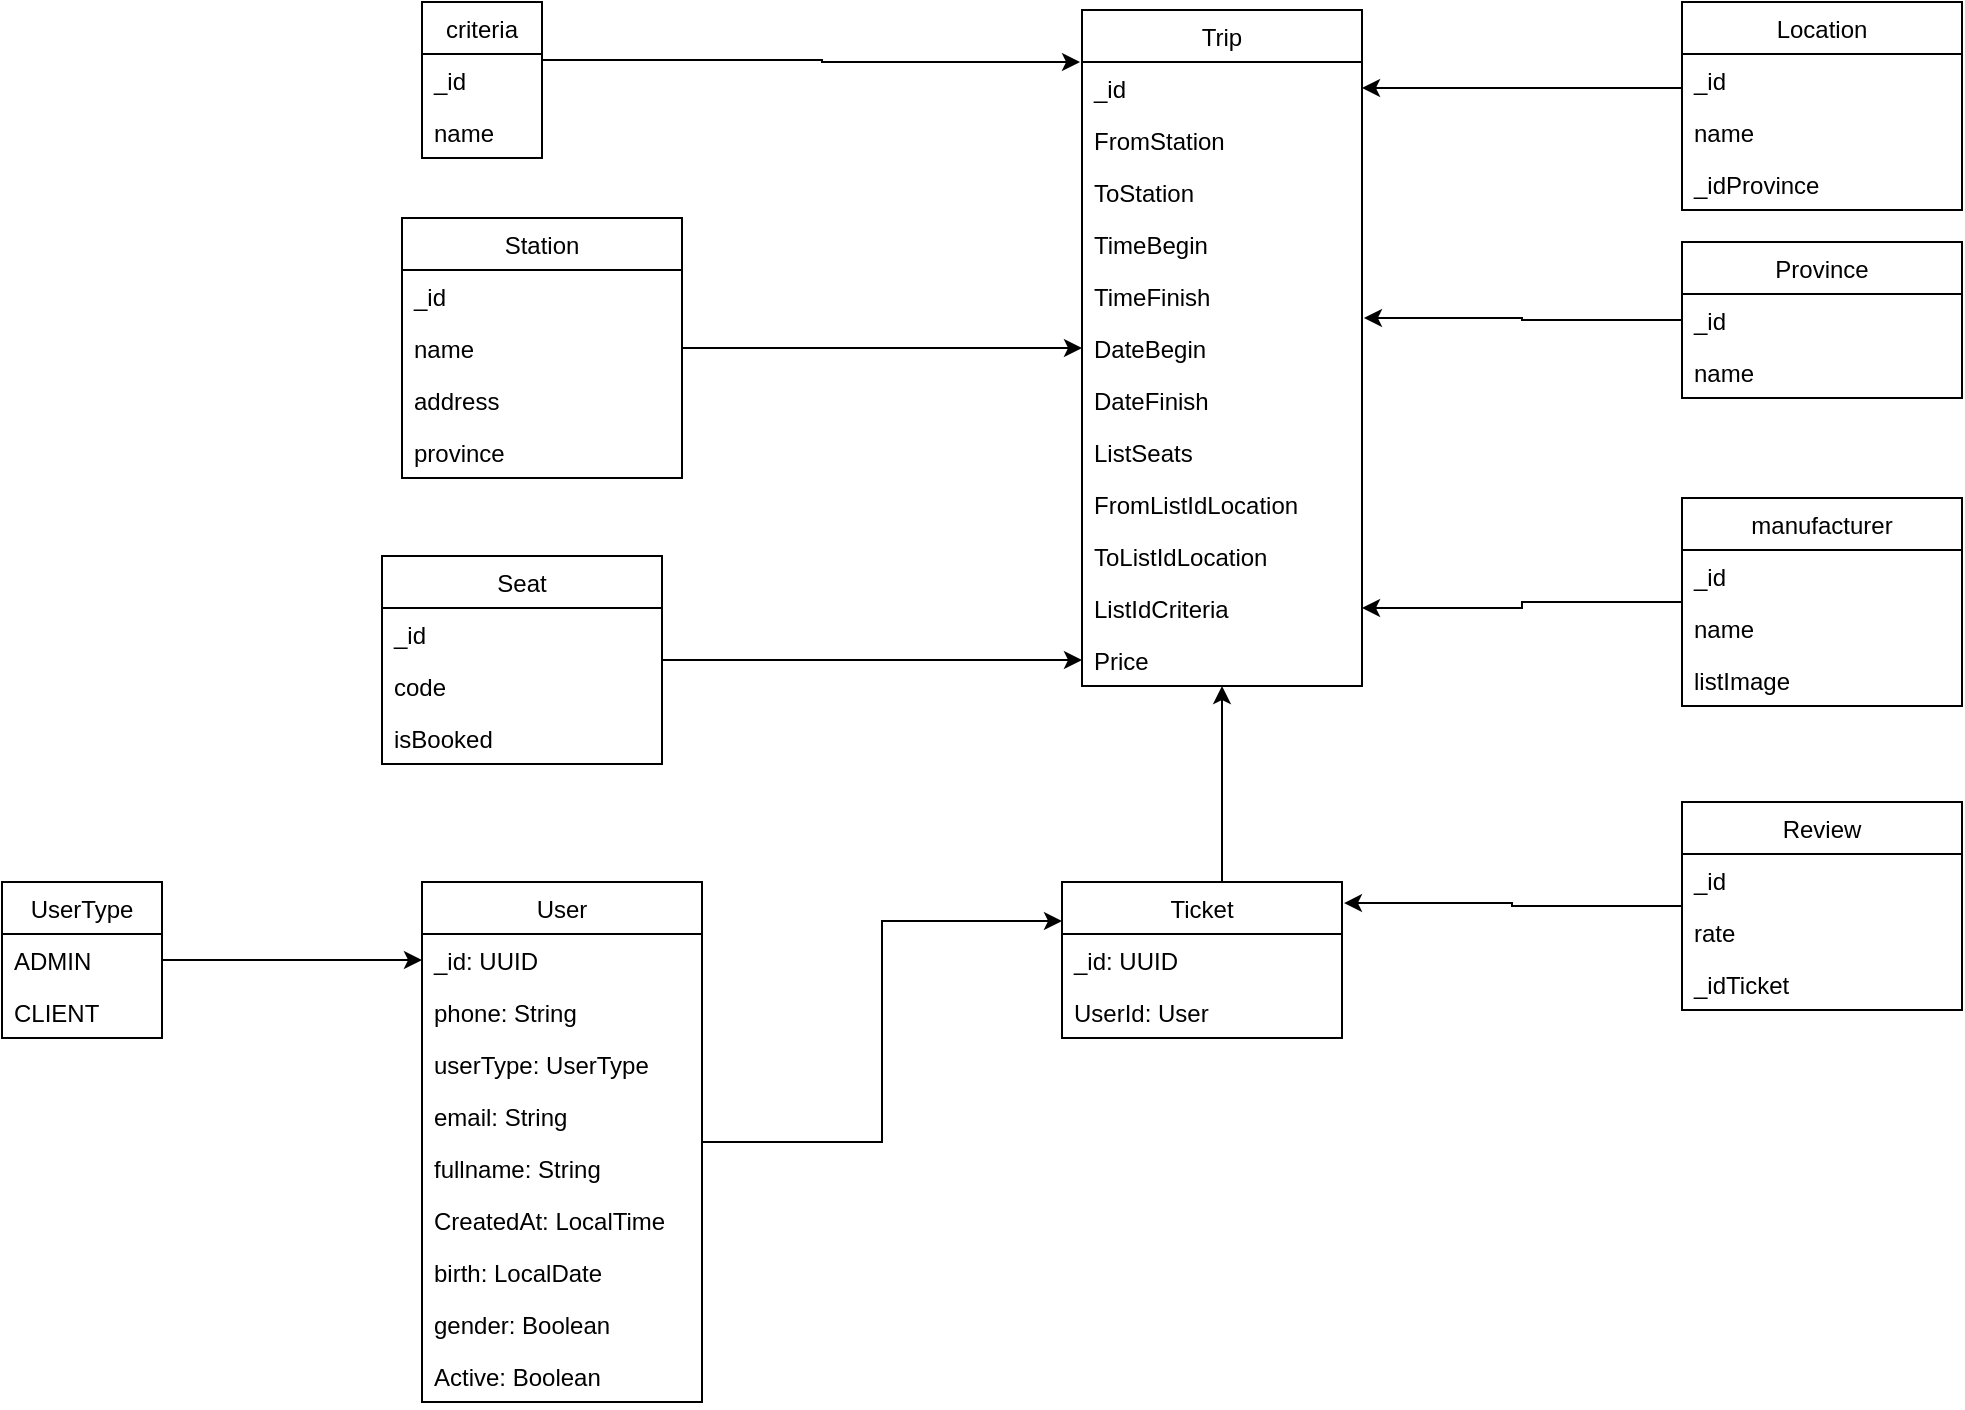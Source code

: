 <mxfile version="13.7.5" type="github">
  <diagram id="V_59LSjMR8o1_XHd9Hdq" name="Page-1">
    <mxGraphModel dx="2272" dy="1860" grid="1" gridSize="10" guides="1" tooltips="1" connect="1" arrows="1" fold="1" page="1" pageScale="1" pageWidth="850" pageHeight="1100" math="0" shadow="0">
      <root>
        <mxCell id="0" />
        <mxCell id="1" parent="0" />
        <mxCell id="hu1bkPcSUCPwq1X6XEAL-50" style="edgeStyle=orthogonalEdgeStyle;rounded=0;orthogonalLoop=1;jettySize=auto;html=1;entryX=0;entryY=0.5;entryDx=0;entryDy=0;" edge="1" parent="1" source="hu1bkPcSUCPwq1X6XEAL-3" target="hu1bkPcSUCPwq1X6XEAL-9">
          <mxGeometry relative="1" as="geometry" />
        </mxCell>
        <mxCell id="hu1bkPcSUCPwq1X6XEAL-3" value="UserType" style="swimlane;fontStyle=0;childLayout=stackLayout;horizontal=1;startSize=26;fillColor=none;horizontalStack=0;resizeParent=1;resizeParentMax=0;resizeLast=0;collapsible=1;marginBottom=0;" vertex="1" parent="1">
          <mxGeometry x="-380" y="160" width="80" height="78" as="geometry" />
        </mxCell>
        <mxCell id="hu1bkPcSUCPwq1X6XEAL-4" value="ADMIN" style="text;strokeColor=none;fillColor=none;align=left;verticalAlign=top;spacingLeft=4;spacingRight=4;overflow=hidden;rotatable=0;points=[[0,0.5],[1,0.5]];portConstraint=eastwest;" vertex="1" parent="hu1bkPcSUCPwq1X6XEAL-3">
          <mxGeometry y="26" width="80" height="26" as="geometry" />
        </mxCell>
        <mxCell id="hu1bkPcSUCPwq1X6XEAL-5" value="CLIENT" style="text;strokeColor=none;fillColor=none;align=left;verticalAlign=top;spacingLeft=4;spacingRight=4;overflow=hidden;rotatable=0;points=[[0,0.5],[1,0.5]];portConstraint=eastwest;" vertex="1" parent="hu1bkPcSUCPwq1X6XEAL-3">
          <mxGeometry y="52" width="80" height="26" as="geometry" />
        </mxCell>
        <mxCell id="hu1bkPcSUCPwq1X6XEAL-52" style="edgeStyle=orthogonalEdgeStyle;rounded=0;orthogonalLoop=1;jettySize=auto;html=1;entryX=0;entryY=0.25;entryDx=0;entryDy=0;" edge="1" parent="1" source="hu1bkPcSUCPwq1X6XEAL-8" target="hu1bkPcSUCPwq1X6XEAL-46">
          <mxGeometry relative="1" as="geometry" />
        </mxCell>
        <mxCell id="hu1bkPcSUCPwq1X6XEAL-8" value="User" style="swimlane;fontStyle=0;childLayout=stackLayout;horizontal=1;startSize=26;fillColor=none;horizontalStack=0;resizeParent=1;resizeParentMax=0;resizeLast=0;collapsible=1;marginBottom=0;" vertex="1" parent="1">
          <mxGeometry x="-170" y="160" width="140" height="260" as="geometry" />
        </mxCell>
        <mxCell id="hu1bkPcSUCPwq1X6XEAL-9" value="_id: UUID" style="text;strokeColor=none;fillColor=none;align=left;verticalAlign=top;spacingLeft=4;spacingRight=4;overflow=hidden;rotatable=0;points=[[0,0.5],[1,0.5]];portConstraint=eastwest;" vertex="1" parent="hu1bkPcSUCPwq1X6XEAL-8">
          <mxGeometry y="26" width="140" height="26" as="geometry" />
        </mxCell>
        <mxCell id="hu1bkPcSUCPwq1X6XEAL-10" value="phone: String" style="text;strokeColor=none;fillColor=none;align=left;verticalAlign=top;spacingLeft=4;spacingRight=4;overflow=hidden;rotatable=0;points=[[0,0.5],[1,0.5]];portConstraint=eastwest;" vertex="1" parent="hu1bkPcSUCPwq1X6XEAL-8">
          <mxGeometry y="52" width="140" height="26" as="geometry" />
        </mxCell>
        <mxCell id="hu1bkPcSUCPwq1X6XEAL-12" value="userType: UserType" style="text;strokeColor=none;fillColor=none;align=left;verticalAlign=top;spacingLeft=4;spacingRight=4;overflow=hidden;rotatable=0;points=[[0,0.5],[1,0.5]];portConstraint=eastwest;" vertex="1" parent="hu1bkPcSUCPwq1X6XEAL-8">
          <mxGeometry y="78" width="140" height="26" as="geometry" />
        </mxCell>
        <mxCell id="hu1bkPcSUCPwq1X6XEAL-13" value="email: String" style="text;strokeColor=none;fillColor=none;align=left;verticalAlign=top;spacingLeft=4;spacingRight=4;overflow=hidden;rotatable=0;points=[[0,0.5],[1,0.5]];portConstraint=eastwest;" vertex="1" parent="hu1bkPcSUCPwq1X6XEAL-8">
          <mxGeometry y="104" width="140" height="26" as="geometry" />
        </mxCell>
        <mxCell id="hu1bkPcSUCPwq1X6XEAL-14" value="fullname: String" style="text;strokeColor=none;fillColor=none;align=left;verticalAlign=top;spacingLeft=4;spacingRight=4;overflow=hidden;rotatable=0;points=[[0,0.5],[1,0.5]];portConstraint=eastwest;" vertex="1" parent="hu1bkPcSUCPwq1X6XEAL-8">
          <mxGeometry y="130" width="140" height="26" as="geometry" />
        </mxCell>
        <mxCell id="hu1bkPcSUCPwq1X6XEAL-58" value="CreatedAt: LocalTime" style="text;strokeColor=none;fillColor=none;align=left;verticalAlign=top;spacingLeft=4;spacingRight=4;overflow=hidden;rotatable=0;points=[[0,0.5],[1,0.5]];portConstraint=eastwest;" vertex="1" parent="hu1bkPcSUCPwq1X6XEAL-8">
          <mxGeometry y="156" width="140" height="26" as="geometry" />
        </mxCell>
        <mxCell id="hu1bkPcSUCPwq1X6XEAL-70" value="birth: LocalDate" style="text;strokeColor=none;fillColor=none;align=left;verticalAlign=top;spacingLeft=4;spacingRight=4;overflow=hidden;rotatable=0;points=[[0,0.5],[1,0.5]];portConstraint=eastwest;" vertex="1" parent="hu1bkPcSUCPwq1X6XEAL-8">
          <mxGeometry y="182" width="140" height="26" as="geometry" />
        </mxCell>
        <mxCell id="hu1bkPcSUCPwq1X6XEAL-71" value="gender: Boolean" style="text;strokeColor=none;fillColor=none;align=left;verticalAlign=top;spacingLeft=4;spacingRight=4;overflow=hidden;rotatable=0;points=[[0,0.5],[1,0.5]];portConstraint=eastwest;" vertex="1" parent="hu1bkPcSUCPwq1X6XEAL-8">
          <mxGeometry y="208" width="140" height="26" as="geometry" />
        </mxCell>
        <mxCell id="hu1bkPcSUCPwq1X6XEAL-59" value="Active: Boolean" style="text;strokeColor=none;fillColor=none;align=left;verticalAlign=top;spacingLeft=4;spacingRight=4;overflow=hidden;rotatable=0;points=[[0,0.5],[1,0.5]];portConstraint=eastwest;" vertex="1" parent="hu1bkPcSUCPwq1X6XEAL-8">
          <mxGeometry y="234" width="140" height="26" as="geometry" />
        </mxCell>
        <mxCell id="hu1bkPcSUCPwq1X6XEAL-56" style="edgeStyle=orthogonalEdgeStyle;rounded=0;orthogonalLoop=1;jettySize=auto;html=1;entryX=0.5;entryY=1;entryDx=0;entryDy=0;" edge="1" parent="1" source="hu1bkPcSUCPwq1X6XEAL-46" target="hu1bkPcSUCPwq1X6XEAL-25">
          <mxGeometry relative="1" as="geometry">
            <Array as="points">
              <mxPoint x="230" y="190" />
              <mxPoint x="230" y="190" />
            </Array>
          </mxGeometry>
        </mxCell>
        <mxCell id="hu1bkPcSUCPwq1X6XEAL-25" value="Trip" style="swimlane;fontStyle=0;childLayout=stackLayout;horizontal=1;startSize=26;fillColor=none;horizontalStack=0;resizeParent=1;resizeParentMax=0;resizeLast=0;collapsible=1;marginBottom=0;" vertex="1" parent="1">
          <mxGeometry x="160" y="-276" width="140" height="338" as="geometry" />
        </mxCell>
        <mxCell id="hu1bkPcSUCPwq1X6XEAL-26" value="_id&#xa;" style="text;strokeColor=none;fillColor=none;align=left;verticalAlign=top;spacingLeft=4;spacingRight=4;overflow=hidden;rotatable=0;points=[[0,0.5],[1,0.5]];portConstraint=eastwest;" vertex="1" parent="hu1bkPcSUCPwq1X6XEAL-25">
          <mxGeometry y="26" width="140" height="26" as="geometry" />
        </mxCell>
        <mxCell id="hu1bkPcSUCPwq1X6XEAL-27" value="FromStation" style="text;strokeColor=none;fillColor=none;align=left;verticalAlign=top;spacingLeft=4;spacingRight=4;overflow=hidden;rotatable=0;points=[[0,0.5],[1,0.5]];portConstraint=eastwest;" vertex="1" parent="hu1bkPcSUCPwq1X6XEAL-25">
          <mxGeometry y="52" width="140" height="26" as="geometry" />
        </mxCell>
        <mxCell id="hu1bkPcSUCPwq1X6XEAL-28" value="ToStation" style="text;strokeColor=none;fillColor=none;align=left;verticalAlign=top;spacingLeft=4;spacingRight=4;overflow=hidden;rotatable=0;points=[[0,0.5],[1,0.5]];portConstraint=eastwest;" vertex="1" parent="hu1bkPcSUCPwq1X6XEAL-25">
          <mxGeometry y="78" width="140" height="26" as="geometry" />
        </mxCell>
        <mxCell id="hu1bkPcSUCPwq1X6XEAL-29" value="TimeBegin" style="text;strokeColor=none;fillColor=none;align=left;verticalAlign=top;spacingLeft=4;spacingRight=4;overflow=hidden;rotatable=0;points=[[0,0.5],[1,0.5]];portConstraint=eastwest;" vertex="1" parent="hu1bkPcSUCPwq1X6XEAL-25">
          <mxGeometry y="104" width="140" height="26" as="geometry" />
        </mxCell>
        <mxCell id="hu1bkPcSUCPwq1X6XEAL-30" value="TimeFinish&#xa;" style="text;strokeColor=none;fillColor=none;align=left;verticalAlign=top;spacingLeft=4;spacingRight=4;overflow=hidden;rotatable=0;points=[[0,0.5],[1,0.5]];portConstraint=eastwest;" vertex="1" parent="hu1bkPcSUCPwq1X6XEAL-25">
          <mxGeometry y="130" width="140" height="26" as="geometry" />
        </mxCell>
        <mxCell id="hu1bkPcSUCPwq1X6XEAL-31" value="DateBegin" style="text;strokeColor=none;fillColor=none;align=left;verticalAlign=top;spacingLeft=4;spacingRight=4;overflow=hidden;rotatable=0;points=[[0,0.5],[1,0.5]];portConstraint=eastwest;" vertex="1" parent="hu1bkPcSUCPwq1X6XEAL-25">
          <mxGeometry y="156" width="140" height="26" as="geometry" />
        </mxCell>
        <mxCell id="hu1bkPcSUCPwq1X6XEAL-32" value="DateFinish" style="text;strokeColor=none;fillColor=none;align=left;verticalAlign=top;spacingLeft=4;spacingRight=4;overflow=hidden;rotatable=0;points=[[0,0.5],[1,0.5]];portConstraint=eastwest;" vertex="1" parent="hu1bkPcSUCPwq1X6XEAL-25">
          <mxGeometry y="182" width="140" height="26" as="geometry" />
        </mxCell>
        <mxCell id="hu1bkPcSUCPwq1X6XEAL-33" value="ListSeats" style="text;strokeColor=none;fillColor=none;align=left;verticalAlign=top;spacingLeft=4;spacingRight=4;overflow=hidden;rotatable=0;points=[[0,0.5],[1,0.5]];portConstraint=eastwest;" vertex="1" parent="hu1bkPcSUCPwq1X6XEAL-25">
          <mxGeometry y="208" width="140" height="26" as="geometry" />
        </mxCell>
        <mxCell id="hu1bkPcSUCPwq1X6XEAL-34" value="FromListIdLocation" style="text;strokeColor=none;fillColor=none;align=left;verticalAlign=top;spacingLeft=4;spacingRight=4;overflow=hidden;rotatable=0;points=[[0,0.5],[1,0.5]];portConstraint=eastwest;" vertex="1" parent="hu1bkPcSUCPwq1X6XEAL-25">
          <mxGeometry y="234" width="140" height="26" as="geometry" />
        </mxCell>
        <mxCell id="hu1bkPcSUCPwq1X6XEAL-35" value="ToListIdLocation" style="text;strokeColor=none;fillColor=none;align=left;verticalAlign=top;spacingLeft=4;spacingRight=4;overflow=hidden;rotatable=0;points=[[0,0.5],[1,0.5]];portConstraint=eastwest;" vertex="1" parent="hu1bkPcSUCPwq1X6XEAL-25">
          <mxGeometry y="260" width="140" height="26" as="geometry" />
        </mxCell>
        <mxCell id="hu1bkPcSUCPwq1X6XEAL-36" value="ListIdCriteria" style="text;strokeColor=none;fillColor=none;align=left;verticalAlign=top;spacingLeft=4;spacingRight=4;overflow=hidden;rotatable=0;points=[[0,0.5],[1,0.5]];portConstraint=eastwest;" vertex="1" parent="hu1bkPcSUCPwq1X6XEAL-25">
          <mxGeometry y="286" width="140" height="26" as="geometry" />
        </mxCell>
        <mxCell id="hu1bkPcSUCPwq1X6XEAL-37" value="Price" style="text;strokeColor=none;fillColor=none;align=left;verticalAlign=top;spacingLeft=4;spacingRight=4;overflow=hidden;rotatable=0;points=[[0,0.5],[1,0.5]];portConstraint=eastwest;" vertex="1" parent="hu1bkPcSUCPwq1X6XEAL-25">
          <mxGeometry y="312" width="140" height="26" as="geometry" />
        </mxCell>
        <mxCell id="hu1bkPcSUCPwq1X6XEAL-53" style="edgeStyle=orthogonalEdgeStyle;rounded=0;orthogonalLoop=1;jettySize=auto;html=1;entryX=-0.007;entryY=0.077;entryDx=0;entryDy=0;entryPerimeter=0;" edge="1" parent="1" source="hu1bkPcSUCPwq1X6XEAL-38" target="hu1bkPcSUCPwq1X6XEAL-25">
          <mxGeometry relative="1" as="geometry">
            <Array as="points">
              <mxPoint x="30" y="-251" />
              <mxPoint x="30" y="-250" />
            </Array>
          </mxGeometry>
        </mxCell>
        <mxCell id="hu1bkPcSUCPwq1X6XEAL-54" style="edgeStyle=orthogonalEdgeStyle;rounded=0;orthogonalLoop=1;jettySize=auto;html=1;entryX=0;entryY=0.5;entryDx=0;entryDy=0;" edge="1" parent="1" source="hu1bkPcSUCPwq1X6XEAL-16" target="hu1bkPcSUCPwq1X6XEAL-31">
          <mxGeometry relative="1" as="geometry" />
        </mxCell>
        <mxCell id="hu1bkPcSUCPwq1X6XEAL-21" value="Location" style="swimlane;fontStyle=0;childLayout=stackLayout;horizontal=1;startSize=26;fillColor=none;horizontalStack=0;resizeParent=1;resizeParentMax=0;resizeLast=0;collapsible=1;marginBottom=0;" vertex="1" parent="1">
          <mxGeometry x="460" y="-280" width="140" height="104" as="geometry" />
        </mxCell>
        <mxCell id="hu1bkPcSUCPwq1X6XEAL-22" value="_id" style="text;strokeColor=none;fillColor=none;align=left;verticalAlign=top;spacingLeft=4;spacingRight=4;overflow=hidden;rotatable=0;points=[[0,0.5],[1,0.5]];portConstraint=eastwest;" vertex="1" parent="hu1bkPcSUCPwq1X6XEAL-21">
          <mxGeometry y="26" width="140" height="26" as="geometry" />
        </mxCell>
        <mxCell id="hu1bkPcSUCPwq1X6XEAL-23" value="name" style="text;strokeColor=none;fillColor=none;align=left;verticalAlign=top;spacingLeft=4;spacingRight=4;overflow=hidden;rotatable=0;points=[[0,0.5],[1,0.5]];portConstraint=eastwest;" vertex="1" parent="hu1bkPcSUCPwq1X6XEAL-21">
          <mxGeometry y="52" width="140" height="26" as="geometry" />
        </mxCell>
        <mxCell id="hu1bkPcSUCPwq1X6XEAL-24" value="_idProvince" style="text;strokeColor=none;fillColor=none;align=left;verticalAlign=top;spacingLeft=4;spacingRight=4;overflow=hidden;rotatable=0;points=[[0,0.5],[1,0.5]];portConstraint=eastwest;" vertex="1" parent="hu1bkPcSUCPwq1X6XEAL-21">
          <mxGeometry y="78" width="140" height="26" as="geometry" />
        </mxCell>
        <mxCell id="hu1bkPcSUCPwq1X6XEAL-55" style="edgeStyle=orthogonalEdgeStyle;rounded=0;orthogonalLoop=1;jettySize=auto;html=1;" edge="1" parent="1" source="hu1bkPcSUCPwq1X6XEAL-22" target="hu1bkPcSUCPwq1X6XEAL-26">
          <mxGeometry relative="1" as="geometry">
            <Array as="points">
              <mxPoint x="420" y="-237" />
              <mxPoint x="420" y="-237" />
            </Array>
          </mxGeometry>
        </mxCell>
        <mxCell id="hu1bkPcSUCPwq1X6XEAL-57" style="edgeStyle=orthogonalEdgeStyle;rounded=0;orthogonalLoop=1;jettySize=auto;html=1;entryX=1.007;entryY=0.135;entryDx=0;entryDy=0;entryPerimeter=0;" edge="1" parent="1" source="hu1bkPcSUCPwq1X6XEAL-42" target="hu1bkPcSUCPwq1X6XEAL-46">
          <mxGeometry relative="1" as="geometry" />
        </mxCell>
        <mxCell id="hu1bkPcSUCPwq1X6XEAL-46" value="Ticket" style="swimlane;fontStyle=0;childLayout=stackLayout;horizontal=1;startSize=26;fillColor=none;horizontalStack=0;resizeParent=1;resizeParentMax=0;resizeLast=0;collapsible=1;marginBottom=0;" vertex="1" parent="1">
          <mxGeometry x="150" y="160" width="140" height="78" as="geometry" />
        </mxCell>
        <mxCell id="hu1bkPcSUCPwq1X6XEAL-47" value="_id: UUID" style="text;strokeColor=none;fillColor=none;align=left;verticalAlign=top;spacingLeft=4;spacingRight=4;overflow=hidden;rotatable=0;points=[[0,0.5],[1,0.5]];portConstraint=eastwest;" vertex="1" parent="hu1bkPcSUCPwq1X6XEAL-46">
          <mxGeometry y="26" width="140" height="26" as="geometry" />
        </mxCell>
        <mxCell id="hu1bkPcSUCPwq1X6XEAL-48" value="UserId: User" style="text;strokeColor=none;fillColor=none;align=left;verticalAlign=top;spacingLeft=4;spacingRight=4;overflow=hidden;rotatable=0;points=[[0,0.5],[1,0.5]];portConstraint=eastwest;" vertex="1" parent="hu1bkPcSUCPwq1X6XEAL-46">
          <mxGeometry y="52" width="140" height="26" as="geometry" />
        </mxCell>
        <mxCell id="hu1bkPcSUCPwq1X6XEAL-69" style="edgeStyle=orthogonalEdgeStyle;rounded=0;orthogonalLoop=1;jettySize=auto;html=1;entryX=1.007;entryY=-0.077;entryDx=0;entryDy=0;entryPerimeter=0;" edge="1" parent="1" source="hu1bkPcSUCPwq1X6XEAL-65" target="hu1bkPcSUCPwq1X6XEAL-31">
          <mxGeometry relative="1" as="geometry">
            <mxPoint x="340" y="-121" as="targetPoint" />
          </mxGeometry>
        </mxCell>
        <mxCell id="hu1bkPcSUCPwq1X6XEAL-38" value="criteria" style="swimlane;fontStyle=0;childLayout=stackLayout;horizontal=1;startSize=26;fillColor=none;horizontalStack=0;resizeParent=1;resizeParentMax=0;resizeLast=0;collapsible=1;marginBottom=0;" vertex="1" parent="1">
          <mxGeometry x="-170" y="-280" width="60" height="78" as="geometry" />
        </mxCell>
        <mxCell id="hu1bkPcSUCPwq1X6XEAL-39" value="_id" style="text;strokeColor=none;fillColor=none;align=left;verticalAlign=top;spacingLeft=4;spacingRight=4;overflow=hidden;rotatable=0;points=[[0,0.5],[1,0.5]];portConstraint=eastwest;" vertex="1" parent="hu1bkPcSUCPwq1X6XEAL-38">
          <mxGeometry y="26" width="60" height="26" as="geometry" />
        </mxCell>
        <mxCell id="hu1bkPcSUCPwq1X6XEAL-40" value="name" style="text;strokeColor=none;fillColor=none;align=left;verticalAlign=top;spacingLeft=4;spacingRight=4;overflow=hidden;rotatable=0;points=[[0,0.5],[1,0.5]];portConstraint=eastwest;" vertex="1" parent="hu1bkPcSUCPwq1X6XEAL-38">
          <mxGeometry y="52" width="60" height="26" as="geometry" />
        </mxCell>
        <mxCell id="hu1bkPcSUCPwq1X6XEAL-42" value="Review" style="swimlane;fontStyle=0;childLayout=stackLayout;horizontal=1;startSize=26;fillColor=none;horizontalStack=0;resizeParent=1;resizeParentMax=0;resizeLast=0;collapsible=1;marginBottom=0;" vertex="1" parent="1">
          <mxGeometry x="460" y="120" width="140" height="104" as="geometry" />
        </mxCell>
        <mxCell id="hu1bkPcSUCPwq1X6XEAL-43" value="_id" style="text;strokeColor=none;fillColor=none;align=left;verticalAlign=top;spacingLeft=4;spacingRight=4;overflow=hidden;rotatable=0;points=[[0,0.5],[1,0.5]];portConstraint=eastwest;" vertex="1" parent="hu1bkPcSUCPwq1X6XEAL-42">
          <mxGeometry y="26" width="140" height="26" as="geometry" />
        </mxCell>
        <mxCell id="hu1bkPcSUCPwq1X6XEAL-44" value="rate" style="text;strokeColor=none;fillColor=none;align=left;verticalAlign=top;spacingLeft=4;spacingRight=4;overflow=hidden;rotatable=0;points=[[0,0.5],[1,0.5]];portConstraint=eastwest;" vertex="1" parent="hu1bkPcSUCPwq1X6XEAL-42">
          <mxGeometry y="52" width="140" height="26" as="geometry" />
        </mxCell>
        <mxCell id="hu1bkPcSUCPwq1X6XEAL-45" value="_idTicket" style="text;strokeColor=none;fillColor=none;align=left;verticalAlign=top;spacingLeft=4;spacingRight=4;overflow=hidden;rotatable=0;points=[[0,0.5],[1,0.5]];portConstraint=eastwest;" vertex="1" parent="hu1bkPcSUCPwq1X6XEAL-42">
          <mxGeometry y="78" width="140" height="26" as="geometry" />
        </mxCell>
        <mxCell id="hu1bkPcSUCPwq1X6XEAL-16" value="Station" style="swimlane;fontStyle=0;childLayout=stackLayout;horizontal=1;startSize=26;fillColor=none;horizontalStack=0;resizeParent=1;resizeParentMax=0;resizeLast=0;collapsible=1;marginBottom=0;" vertex="1" parent="1">
          <mxGeometry x="-180" y="-172" width="140" height="130" as="geometry" />
        </mxCell>
        <mxCell id="hu1bkPcSUCPwq1X6XEAL-17" value="_id&#xa;" style="text;strokeColor=none;fillColor=none;align=left;verticalAlign=top;spacingLeft=4;spacingRight=4;overflow=hidden;rotatable=0;points=[[0,0.5],[1,0.5]];portConstraint=eastwest;" vertex="1" parent="hu1bkPcSUCPwq1X6XEAL-16">
          <mxGeometry y="26" width="140" height="26" as="geometry" />
        </mxCell>
        <mxCell id="hu1bkPcSUCPwq1X6XEAL-18" value="name" style="text;strokeColor=none;fillColor=none;align=left;verticalAlign=top;spacingLeft=4;spacingRight=4;overflow=hidden;rotatable=0;points=[[0,0.5],[1,0.5]];portConstraint=eastwest;" vertex="1" parent="hu1bkPcSUCPwq1X6XEAL-16">
          <mxGeometry y="52" width="140" height="26" as="geometry" />
        </mxCell>
        <mxCell id="hu1bkPcSUCPwq1X6XEAL-19" value="address" style="text;strokeColor=none;fillColor=none;align=left;verticalAlign=top;spacingLeft=4;spacingRight=4;overflow=hidden;rotatable=0;points=[[0,0.5],[1,0.5]];portConstraint=eastwest;" vertex="1" parent="hu1bkPcSUCPwq1X6XEAL-16">
          <mxGeometry y="78" width="140" height="26" as="geometry" />
        </mxCell>
        <mxCell id="hu1bkPcSUCPwq1X6XEAL-20" value="province" style="text;strokeColor=none;fillColor=none;align=left;verticalAlign=top;spacingLeft=4;spacingRight=4;overflow=hidden;rotatable=0;points=[[0,0.5],[1,0.5]];portConstraint=eastwest;" vertex="1" parent="hu1bkPcSUCPwq1X6XEAL-16">
          <mxGeometry y="104" width="140" height="26" as="geometry" />
        </mxCell>
        <mxCell id="hu1bkPcSUCPwq1X6XEAL-76" style="edgeStyle=orthogonalEdgeStyle;rounded=0;orthogonalLoop=1;jettySize=auto;html=1;" edge="1" parent="1" source="hu1bkPcSUCPwq1X6XEAL-72" target="hu1bkPcSUCPwq1X6XEAL-37">
          <mxGeometry relative="1" as="geometry" />
        </mxCell>
        <mxCell id="hu1bkPcSUCPwq1X6XEAL-72" value="Seat" style="swimlane;fontStyle=0;childLayout=stackLayout;horizontal=1;startSize=26;fillColor=none;horizontalStack=0;resizeParent=1;resizeParentMax=0;resizeLast=0;collapsible=1;marginBottom=0;" vertex="1" parent="1">
          <mxGeometry x="-190" y="-3" width="140" height="104" as="geometry" />
        </mxCell>
        <mxCell id="hu1bkPcSUCPwq1X6XEAL-73" value="_id" style="text;strokeColor=none;fillColor=none;align=left;verticalAlign=top;spacingLeft=4;spacingRight=4;overflow=hidden;rotatable=0;points=[[0,0.5],[1,0.5]];portConstraint=eastwest;" vertex="1" parent="hu1bkPcSUCPwq1X6XEAL-72">
          <mxGeometry y="26" width="140" height="26" as="geometry" />
        </mxCell>
        <mxCell id="hu1bkPcSUCPwq1X6XEAL-74" value="code" style="text;strokeColor=none;fillColor=none;align=left;verticalAlign=top;spacingLeft=4;spacingRight=4;overflow=hidden;rotatable=0;points=[[0,0.5],[1,0.5]];portConstraint=eastwest;" vertex="1" parent="hu1bkPcSUCPwq1X6XEAL-72">
          <mxGeometry y="52" width="140" height="26" as="geometry" />
        </mxCell>
        <mxCell id="hu1bkPcSUCPwq1X6XEAL-75" value="isBooked" style="text;strokeColor=none;fillColor=none;align=left;verticalAlign=top;spacingLeft=4;spacingRight=4;overflow=hidden;rotatable=0;points=[[0,0.5],[1,0.5]];portConstraint=eastwest;" vertex="1" parent="hu1bkPcSUCPwq1X6XEAL-72">
          <mxGeometry y="78" width="140" height="26" as="geometry" />
        </mxCell>
        <mxCell id="hu1bkPcSUCPwq1X6XEAL-65" value="Province" style="swimlane;fontStyle=0;childLayout=stackLayout;horizontal=1;startSize=26;fillColor=none;horizontalStack=0;resizeParent=1;resizeParentMax=0;resizeLast=0;collapsible=1;marginBottom=0;" vertex="1" parent="1">
          <mxGeometry x="460" y="-160" width="140" height="78" as="geometry" />
        </mxCell>
        <mxCell id="hu1bkPcSUCPwq1X6XEAL-66" value="_id" style="text;strokeColor=none;fillColor=none;align=left;verticalAlign=top;spacingLeft=4;spacingRight=4;overflow=hidden;rotatable=0;points=[[0,0.5],[1,0.5]];portConstraint=eastwest;" vertex="1" parent="hu1bkPcSUCPwq1X6XEAL-65">
          <mxGeometry y="26" width="140" height="26" as="geometry" />
        </mxCell>
        <mxCell id="hu1bkPcSUCPwq1X6XEAL-67" value="name" style="text;strokeColor=none;fillColor=none;align=left;verticalAlign=top;spacingLeft=4;spacingRight=4;overflow=hidden;rotatable=0;points=[[0,0.5],[1,0.5]];portConstraint=eastwest;" vertex="1" parent="hu1bkPcSUCPwq1X6XEAL-65">
          <mxGeometry y="52" width="140" height="26" as="geometry" />
        </mxCell>
        <mxCell id="hu1bkPcSUCPwq1X6XEAL-81" style="edgeStyle=orthogonalEdgeStyle;rounded=0;orthogonalLoop=1;jettySize=auto;html=1;entryX=1;entryY=0.5;entryDx=0;entryDy=0;" edge="1" parent="1" source="hu1bkPcSUCPwq1X6XEAL-77" target="hu1bkPcSUCPwq1X6XEAL-36">
          <mxGeometry relative="1" as="geometry" />
        </mxCell>
        <mxCell id="hu1bkPcSUCPwq1X6XEAL-77" value="manufacturer" style="swimlane;fontStyle=0;childLayout=stackLayout;horizontal=1;startSize=26;fillColor=none;horizontalStack=0;resizeParent=1;resizeParentMax=0;resizeLast=0;collapsible=1;marginBottom=0;" vertex="1" parent="1">
          <mxGeometry x="460" y="-32" width="140" height="104" as="geometry" />
        </mxCell>
        <mxCell id="hu1bkPcSUCPwq1X6XEAL-78" value="_id" style="text;strokeColor=none;fillColor=none;align=left;verticalAlign=top;spacingLeft=4;spacingRight=4;overflow=hidden;rotatable=0;points=[[0,0.5],[1,0.5]];portConstraint=eastwest;" vertex="1" parent="hu1bkPcSUCPwq1X6XEAL-77">
          <mxGeometry y="26" width="140" height="26" as="geometry" />
        </mxCell>
        <mxCell id="hu1bkPcSUCPwq1X6XEAL-79" value="name" style="text;strokeColor=none;fillColor=none;align=left;verticalAlign=top;spacingLeft=4;spacingRight=4;overflow=hidden;rotatable=0;points=[[0,0.5],[1,0.5]];portConstraint=eastwest;" vertex="1" parent="hu1bkPcSUCPwq1X6XEAL-77">
          <mxGeometry y="52" width="140" height="26" as="geometry" />
        </mxCell>
        <mxCell id="hu1bkPcSUCPwq1X6XEAL-80" value="listImage" style="text;strokeColor=none;fillColor=none;align=left;verticalAlign=top;spacingLeft=4;spacingRight=4;overflow=hidden;rotatable=0;points=[[0,0.5],[1,0.5]];portConstraint=eastwest;" vertex="1" parent="hu1bkPcSUCPwq1X6XEAL-77">
          <mxGeometry y="78" width="140" height="26" as="geometry" />
        </mxCell>
      </root>
    </mxGraphModel>
  </diagram>
</mxfile>
